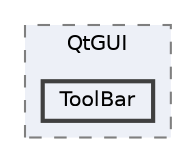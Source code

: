digraph "D:/Peridyno/peridyno/src/Rendering/GUI/QtGUI/ToolBar"
{
 // LATEX_PDF_SIZE
  bgcolor="transparent";
  edge [fontname=Helvetica,fontsize=10,labelfontname=Helvetica,labelfontsize=10];
  node [fontname=Helvetica,fontsize=10,shape=box,height=0.2,width=0.4];
  compound=true
  subgraph clusterdir_3eee2bdbe428b00776105791c453f4fc {
    graph [ bgcolor="#edf0f7", pencolor="grey50", label="QtGUI", fontname=Helvetica,fontsize=10 style="filled,dashed", URL="dir_3eee2bdbe428b00776105791c453f4fc.html",tooltip=""]
  dir_6dc021d0c0ee62b7cfb576c5eec67f62 [label="ToolBar", fillcolor="#edf0f7", color="grey25", style="filled,bold", URL="dir_6dc021d0c0ee62b7cfb576c5eec67f62.html",tooltip=""];
  }
}

